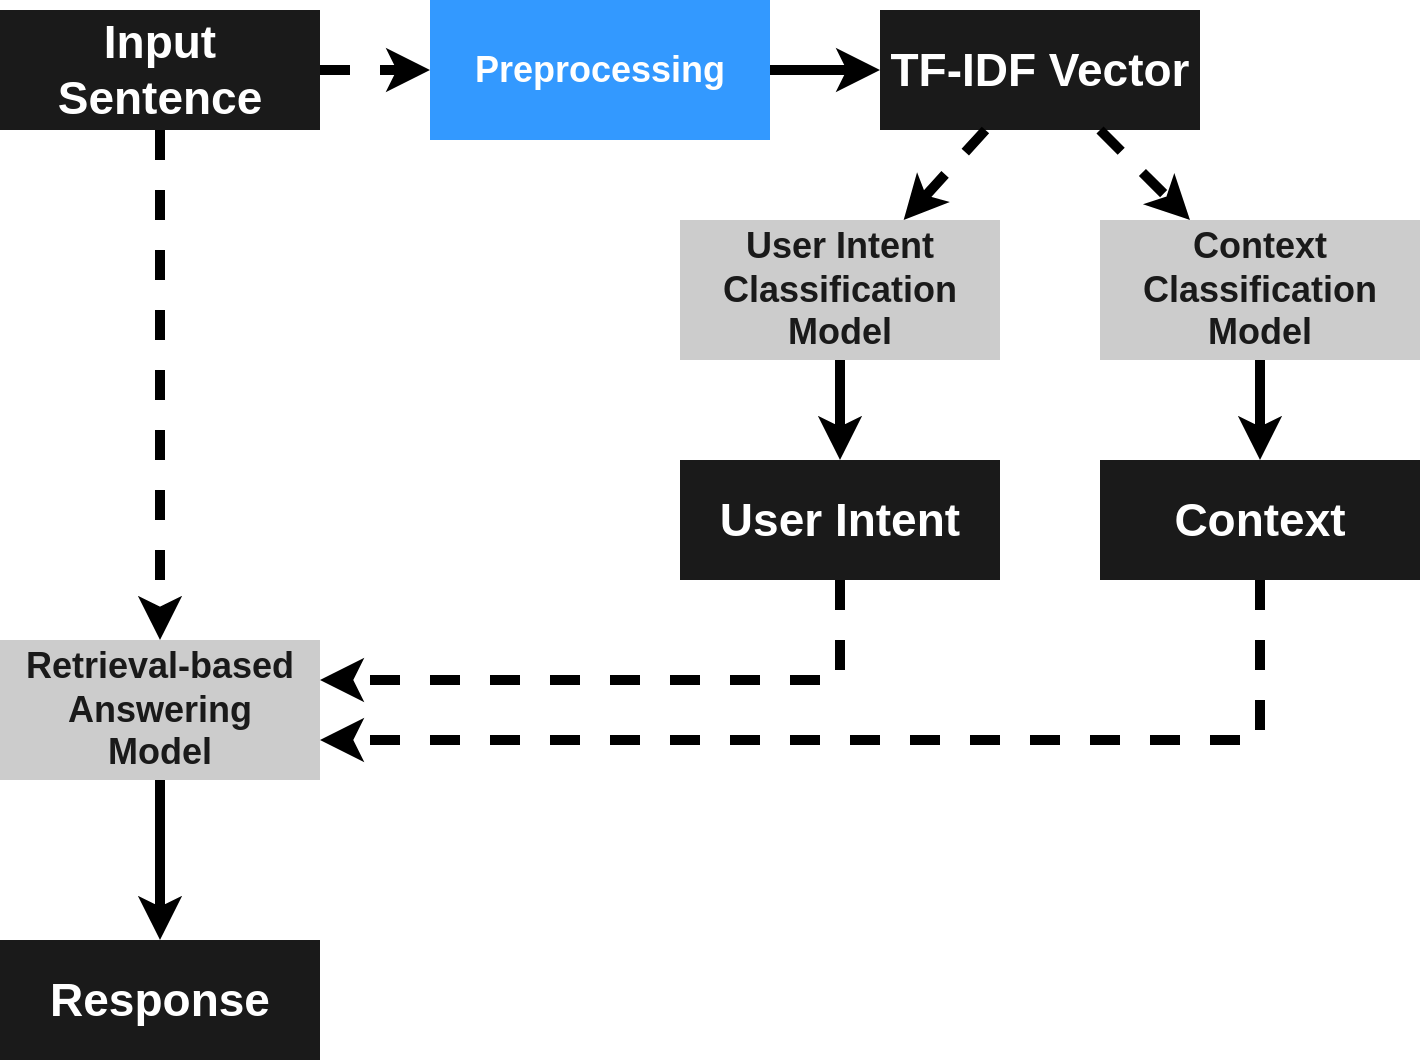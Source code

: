 <mxfile version="13.0.3" type="device"><diagram id="fjwbqFUhF9RLTUMeO377" name="Page-1"><mxGraphModel dx="1422" dy="823" grid="1" gridSize="10" guides="1" tooltips="1" connect="1" arrows="1" fold="1" page="1" pageScale="1" pageWidth="850" pageHeight="1100" math="0" shadow="0"><root><mxCell id="0"/><mxCell id="1" parent="0"/><mxCell id="3x8BD3tN0u9IC6tPCDs1-1" value="&lt;font style=&quot;font-size: 23px&quot;&gt;Input Sentence&lt;br&gt;&lt;/font&gt;" style="rounded=0;whiteSpace=wrap;html=1;fillColor=#1A1A1A;fontStyle=1;fontSize=23;labelBorderColor=none;strokeColor=none;fontColor=#FFFFFF;" parent="1" vertex="1"><mxGeometry x="100" y="245" width="160" height="60" as="geometry"/></mxCell><mxCell id="3x8BD3tN0u9IC6tPCDs1-13" style="edgeStyle=orthogonalEdgeStyle;rounded=0;orthogonalLoop=1;jettySize=auto;html=1;exitX=1;exitY=0.5;exitDx=0;exitDy=0;fontSize=18;fontColor=#1A1A1A;strokeWidth=5;" parent="1" source="3x8BD3tN0u9IC6tPCDs1-3" target="G1A0_3pEUvuLjTjp68jP-1" edge="1"><mxGeometry relative="1" as="geometry"><mxPoint x="420" y="385" as="targetPoint"/></mxGeometry></mxCell><mxCell id="3x8BD3tN0u9IC6tPCDs1-3" value="Preprocessing" style="rounded=0;whiteSpace=wrap;html=1;fillColor=#3399FF;fontSize=18;fontColor=#FFFFFF;strokeColor=none;fontStyle=1" parent="1" vertex="1"><mxGeometry x="315" y="240" width="170" height="70" as="geometry"/></mxCell><mxCell id="3x8BD3tN0u9IC6tPCDs1-6" value="&lt;span&gt;Retrieval-based Answering &lt;br&gt;Model&lt;/span&gt;" style="rounded=0;whiteSpace=wrap;html=1;fillColor=#CCCCCC;fontSize=18;fontColor=#1A1A1A;strokeColor=none;fontStyle=1" parent="1" vertex="1"><mxGeometry x="100" y="560" width="160" height="70" as="geometry"/></mxCell><mxCell id="3x8BD3tN0u9IC6tPCDs1-8" value="Response" style="rounded=0;whiteSpace=wrap;html=1;fillColor=#1A1A1A;fontStyle=1;fontSize=23;labelBorderColor=none;strokeColor=none;fontColor=#FFFFFF;" parent="1" vertex="1"><mxGeometry x="100" y="710" width="160" height="60" as="geometry"/></mxCell><mxCell id="G1A0_3pEUvuLjTjp68jP-1" value="&lt;font style=&quot;font-size: 23px&quot;&gt;TF-IDF Vector&lt;br&gt;&lt;/font&gt;" style="rounded=0;whiteSpace=wrap;html=1;fillColor=#1A1A1A;fontStyle=1;fontSize=23;labelBorderColor=none;strokeColor=none;fontColor=#FFFFFF;" parent="1" vertex="1"><mxGeometry x="540" y="245" width="160" height="60" as="geometry"/></mxCell><mxCell id="G1A0_3pEUvuLjTjp68jP-4" style="rounded=0;orthogonalLoop=1;jettySize=auto;html=1;fontSize=18;fontColor=#1A1A1A;strokeWidth=5;dashed=1;" parent="1" source="G1A0_3pEUvuLjTjp68jP-1" target="G1A0_3pEUvuLjTjp68jP-17" edge="1"><mxGeometry relative="1" as="geometry"><mxPoint x="495" y="285" as="sourcePoint"/><mxPoint x="551.818" y="350" as="targetPoint"/></mxGeometry></mxCell><mxCell id="G1A0_3pEUvuLjTjp68jP-6" style="rounded=0;orthogonalLoop=1;jettySize=auto;html=1;fontSize=18;fontColor=#1A1A1A;strokeWidth=5;dashed=1;" parent="1" source="G1A0_3pEUvuLjTjp68jP-1" target="G1A0_3pEUvuLjTjp68jP-18" edge="1"><mxGeometry relative="1" as="geometry"><mxPoint x="505" y="295" as="sourcePoint"/><mxPoint x="695" y="350" as="targetPoint"/></mxGeometry></mxCell><mxCell id="G1A0_3pEUvuLjTjp68jP-7" style="rounded=0;orthogonalLoop=1;jettySize=auto;html=1;fontSize=18;fontColor=#1A1A1A;strokeWidth=5;dashed=1;" parent="1" source="3x8BD3tN0u9IC6tPCDs1-1" target="3x8BD3tN0u9IC6tPCDs1-6" edge="1"><mxGeometry relative="1" as="geometry"><mxPoint x="607" y="315" as="sourcePoint"/><mxPoint x="541.833" y="400" as="targetPoint"/></mxGeometry></mxCell><mxCell id="G1A0_3pEUvuLjTjp68jP-8" style="rounded=0;orthogonalLoop=1;jettySize=auto;html=1;fontSize=18;fontColor=#1A1A1A;strokeWidth=5;" parent="1" source="G1A0_3pEUvuLjTjp68jP-17" target="G1A0_3pEUvuLjTjp68jP-10" edge="1"><mxGeometry relative="1" as="geometry"><mxPoint x="520" y="420" as="sourcePoint"/><mxPoint x="520" y="470" as="targetPoint"/></mxGeometry></mxCell><mxCell id="G1A0_3pEUvuLjTjp68jP-9" style="rounded=0;orthogonalLoop=1;jettySize=auto;html=1;fontSize=18;fontColor=#1A1A1A;strokeWidth=5;" parent="1" source="G1A0_3pEUvuLjTjp68jP-18" target="G1A0_3pEUvuLjTjp68jP-11" edge="1"><mxGeometry relative="1" as="geometry"><mxPoint x="730" y="420" as="sourcePoint"/><mxPoint x="730" y="490" as="targetPoint"/></mxGeometry></mxCell><mxCell id="G1A0_3pEUvuLjTjp68jP-10" value="&lt;font style=&quot;font-size: 23px&quot;&gt;User Intent&lt;br&gt;&lt;/font&gt;" style="rounded=0;whiteSpace=wrap;html=1;fillColor=#1A1A1A;fontStyle=1;fontSize=23;labelBorderColor=none;strokeColor=none;fontColor=#FFFFFF;" parent="1" vertex="1"><mxGeometry x="440" y="470" width="160" height="60" as="geometry"/></mxCell><mxCell id="G1A0_3pEUvuLjTjp68jP-11" value="Context" style="rounded=0;whiteSpace=wrap;html=1;fillColor=#1A1A1A;fontStyle=1;fontSize=23;labelBorderColor=none;strokeColor=none;fontColor=#FFFFFF;" parent="1" vertex="1"><mxGeometry x="650" y="470" width="160" height="60" as="geometry"/></mxCell><mxCell id="G1A0_3pEUvuLjTjp68jP-12" style="rounded=0;orthogonalLoop=1;jettySize=auto;html=1;fontSize=18;fontColor=#1A1A1A;strokeWidth=5;edgeStyle=orthogonalEdgeStyle;dashed=1;" parent="1" source="G1A0_3pEUvuLjTjp68jP-10" target="3x8BD3tN0u9IC6tPCDs1-6" edge="1"><mxGeometry relative="1" as="geometry"><mxPoint x="510" y="540" as="sourcePoint"/><mxPoint x="510" y="590" as="targetPoint"/><Array as="points"><mxPoint x="520" y="580"/></Array></mxGeometry></mxCell><mxCell id="G1A0_3pEUvuLjTjp68jP-13" style="rounded=0;orthogonalLoop=1;jettySize=auto;html=1;fontSize=18;fontColor=#1A1A1A;strokeWidth=5;edgeStyle=orthogonalEdgeStyle;dashed=1;" parent="1" source="G1A0_3pEUvuLjTjp68jP-11" target="3x8BD3tN0u9IC6tPCDs1-6" edge="1"><mxGeometry relative="1" as="geometry"><mxPoint x="485.789" y="540" as="sourcePoint"/><mxPoint x="441.579" y="570" as="targetPoint"/><Array as="points"><mxPoint x="730" y="610"/></Array></mxGeometry></mxCell><mxCell id="G1A0_3pEUvuLjTjp68jP-14" style="rounded=0;orthogonalLoop=1;jettySize=auto;html=1;fontSize=18;fontColor=#1A1A1A;strokeWidth=5;" parent="1" source="3x8BD3tN0u9IC6tPCDs1-6" target="3x8BD3tN0u9IC6tPCDs1-8" edge="1"><mxGeometry relative="1" as="geometry"><mxPoint x="380" y="630" as="sourcePoint"/><mxPoint x="380" y="885" as="targetPoint"/></mxGeometry></mxCell><mxCell id="G1A0_3pEUvuLjTjp68jP-17" value="User Intent Classification Model" style="rounded=0;whiteSpace=wrap;html=1;fillColor=#CCCCCC;fontSize=18;fontColor=#1A1A1A;strokeColor=none;fontStyle=1" parent="1" vertex="1"><mxGeometry x="440" y="350" width="160" height="70" as="geometry"/></mxCell><mxCell id="G1A0_3pEUvuLjTjp68jP-18" value="Context Classification Model" style="rounded=0;whiteSpace=wrap;html=1;fillColor=#CCCCCC;fontSize=18;fontColor=#1A1A1A;strokeColor=none;fontStyle=1" parent="1" vertex="1"><mxGeometry x="650" y="350" width="160" height="70" as="geometry"/></mxCell><mxCell id="G1A0_3pEUvuLjTjp68jP-21" style="rounded=0;orthogonalLoop=1;jettySize=auto;html=1;fontSize=18;fontColor=#1A1A1A;strokeWidth=5;dashed=1;" parent="1" source="3x8BD3tN0u9IC6tPCDs1-1" target="3x8BD3tN0u9IC6tPCDs1-3" edge="1"><mxGeometry relative="1" as="geometry"><mxPoint x="190" y="315" as="sourcePoint"/><mxPoint x="190" y="570" as="targetPoint"/></mxGeometry></mxCell></root></mxGraphModel></diagram></mxfile>